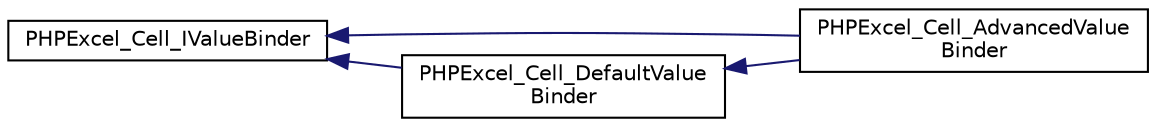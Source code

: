 digraph "Иерархия классов. Графический вид."
{
  edge [fontname="Helvetica",fontsize="10",labelfontname="Helvetica",labelfontsize="10"];
  node [fontname="Helvetica",fontsize="10",shape=record];
  rankdir="LR";
  Node0 [label="PHPExcel_Cell_IValueBinder",height=0.2,width=0.4,color="black", fillcolor="white", style="filled",URL="$interface_p_h_p_excel___cell___i_value_binder.html"];
  Node0 -> Node3 [dir="back",color="midnightblue",fontsize="10",style="solid",fontname="Helvetica"];
  Node3 [label="PHPExcel_Cell_AdvancedValue\lBinder",height=0.2,width=0.4,color="black", fillcolor="white", style="filled",URL="$class_p_h_p_excel___cell___advanced_value_binder.html"];
  Node0 -> Node2 [dir="back",color="midnightblue",fontsize="10",style="solid",fontname="Helvetica"];
  Node2 [label="PHPExcel_Cell_DefaultValue\lBinder",height=0.2,width=0.4,color="black", fillcolor="white", style="filled",URL="$class_p_h_p_excel___cell___default_value_binder.html"];
  Node2 -> Node3 [dir="back",color="midnightblue",fontsize="10",style="solid",fontname="Helvetica"];
}
